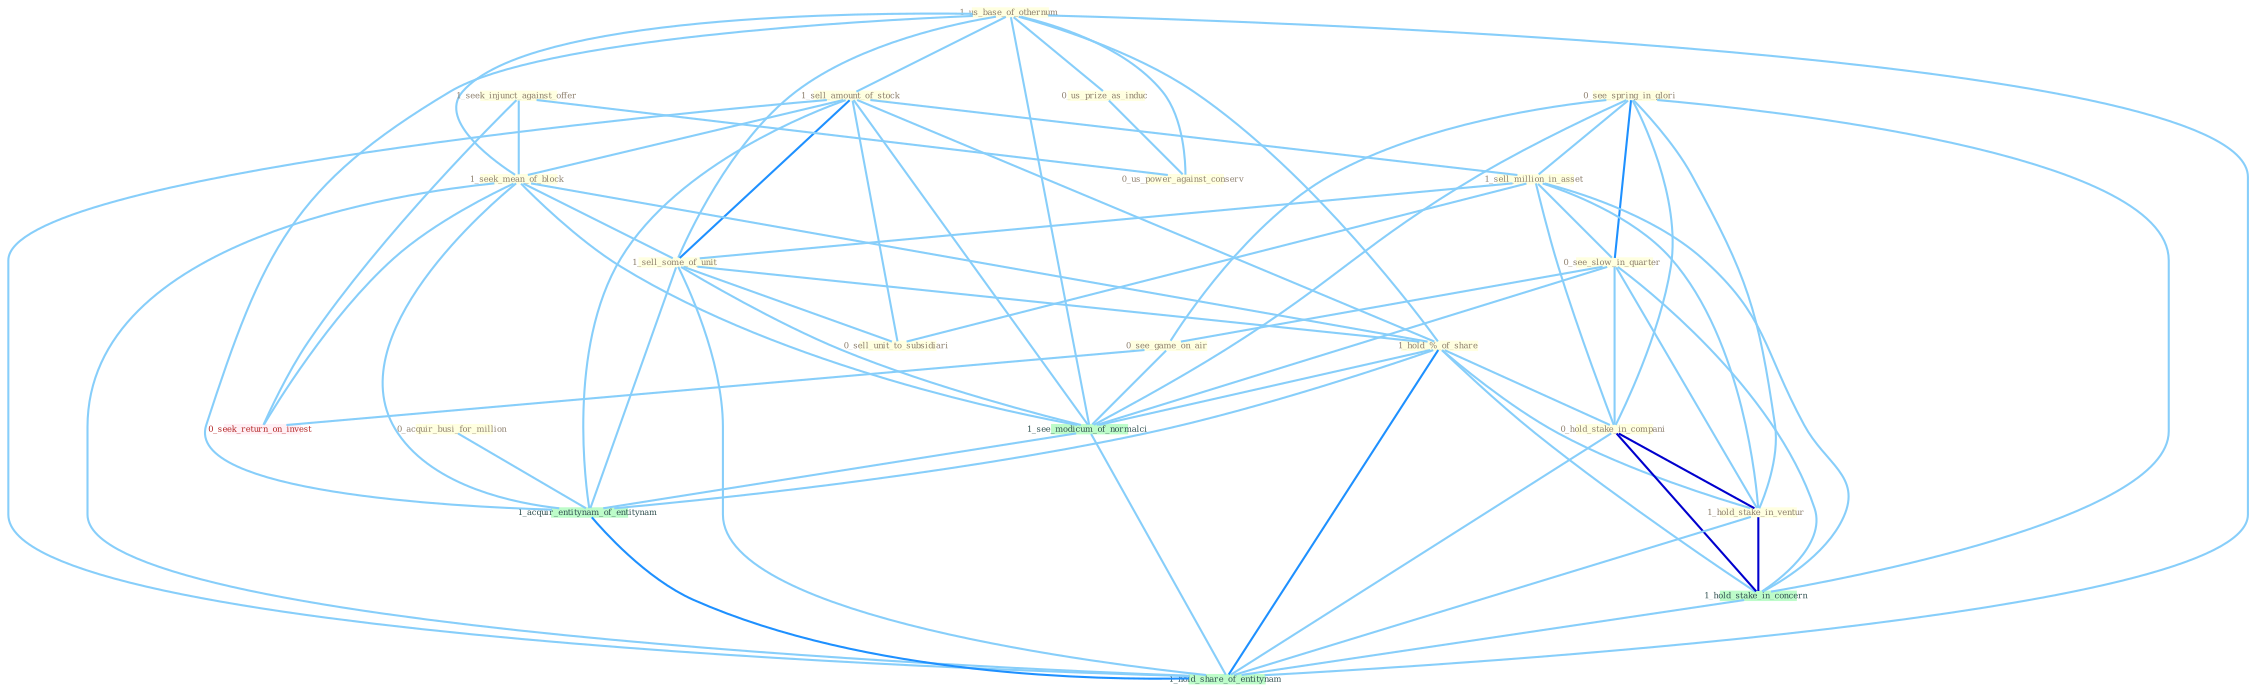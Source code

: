 Graph G{ 
    node
    [shape=polygon,style=filled,width=.5,height=.06,color="#BDFCC9",fixedsize=true,fontsize=4,
    fontcolor="#2f4f4f"];
    {node
    [color="#ffffe0", fontcolor="#8b7d6b"] "1_us_base_of_othernum " "0_us_prize_as_induc " "0_see_spring_in_glori " "1_sell_amount_of_stock " "1_seek_injunct_against_offer " "0_us_power_against_conserv " "1_sell_million_in_asset " "1_seek_mean_of_block " "1_sell_some_of_unit " "0_see_slow_in_quarter " "0_sell_unit_to_subsidiari " "1_hold_%_of_share " "0_acquir_busi_for_million " "0_hold_stake_in_compani " "0_see_game_on_air " "1_hold_stake_in_ventur "}
{node [color="#fff0f5", fontcolor="#b22222"] "0_seek_return_on_invest "}
edge [color="#B0E2FF"];

	"1_us_base_of_othernum " -- "0_us_prize_as_induc " [w="1", color="#87cefa" ];
	"1_us_base_of_othernum " -- "1_sell_amount_of_stock " [w="1", color="#87cefa" ];
	"1_us_base_of_othernum " -- "0_us_power_against_conserv " [w="1", color="#87cefa" ];
	"1_us_base_of_othernum " -- "1_seek_mean_of_block " [w="1", color="#87cefa" ];
	"1_us_base_of_othernum " -- "1_sell_some_of_unit " [w="1", color="#87cefa" ];
	"1_us_base_of_othernum " -- "1_hold_%_of_share " [w="1", color="#87cefa" ];
	"1_us_base_of_othernum " -- "1_see_modicum_of_normalci " [w="1", color="#87cefa" ];
	"1_us_base_of_othernum " -- "1_acquir_entitynam_of_entitynam " [w="1", color="#87cefa" ];
	"1_us_base_of_othernum " -- "1_hold_share_of_entitynam " [w="1", color="#87cefa" ];
	"0_us_prize_as_induc " -- "0_us_power_against_conserv " [w="1", color="#87cefa" ];
	"0_see_spring_in_glori " -- "1_sell_million_in_asset " [w="1", color="#87cefa" ];
	"0_see_spring_in_glori " -- "0_see_slow_in_quarter " [w="2", color="#1e90ff" , len=0.8];
	"0_see_spring_in_glori " -- "0_hold_stake_in_compani " [w="1", color="#87cefa" ];
	"0_see_spring_in_glori " -- "0_see_game_on_air " [w="1", color="#87cefa" ];
	"0_see_spring_in_glori " -- "1_hold_stake_in_ventur " [w="1", color="#87cefa" ];
	"0_see_spring_in_glori " -- "1_hold_stake_in_concern " [w="1", color="#87cefa" ];
	"0_see_spring_in_glori " -- "1_see_modicum_of_normalci " [w="1", color="#87cefa" ];
	"1_sell_amount_of_stock " -- "1_sell_million_in_asset " [w="1", color="#87cefa" ];
	"1_sell_amount_of_stock " -- "1_seek_mean_of_block " [w="1", color="#87cefa" ];
	"1_sell_amount_of_stock " -- "1_sell_some_of_unit " [w="2", color="#1e90ff" , len=0.8];
	"1_sell_amount_of_stock " -- "0_sell_unit_to_subsidiari " [w="1", color="#87cefa" ];
	"1_sell_amount_of_stock " -- "1_hold_%_of_share " [w="1", color="#87cefa" ];
	"1_sell_amount_of_stock " -- "1_see_modicum_of_normalci " [w="1", color="#87cefa" ];
	"1_sell_amount_of_stock " -- "1_acquir_entitynam_of_entitynam " [w="1", color="#87cefa" ];
	"1_sell_amount_of_stock " -- "1_hold_share_of_entitynam " [w="1", color="#87cefa" ];
	"1_seek_injunct_against_offer " -- "0_us_power_against_conserv " [w="1", color="#87cefa" ];
	"1_seek_injunct_against_offer " -- "1_seek_mean_of_block " [w="1", color="#87cefa" ];
	"1_seek_injunct_against_offer " -- "0_seek_return_on_invest " [w="1", color="#87cefa" ];
	"1_sell_million_in_asset " -- "1_sell_some_of_unit " [w="1", color="#87cefa" ];
	"1_sell_million_in_asset " -- "0_see_slow_in_quarter " [w="1", color="#87cefa" ];
	"1_sell_million_in_asset " -- "0_sell_unit_to_subsidiari " [w="1", color="#87cefa" ];
	"1_sell_million_in_asset " -- "0_hold_stake_in_compani " [w="1", color="#87cefa" ];
	"1_sell_million_in_asset " -- "1_hold_stake_in_ventur " [w="1", color="#87cefa" ];
	"1_sell_million_in_asset " -- "1_hold_stake_in_concern " [w="1", color="#87cefa" ];
	"1_seek_mean_of_block " -- "1_sell_some_of_unit " [w="1", color="#87cefa" ];
	"1_seek_mean_of_block " -- "1_hold_%_of_share " [w="1", color="#87cefa" ];
	"1_seek_mean_of_block " -- "0_seek_return_on_invest " [w="1", color="#87cefa" ];
	"1_seek_mean_of_block " -- "1_see_modicum_of_normalci " [w="1", color="#87cefa" ];
	"1_seek_mean_of_block " -- "1_acquir_entitynam_of_entitynam " [w="1", color="#87cefa" ];
	"1_seek_mean_of_block " -- "1_hold_share_of_entitynam " [w="1", color="#87cefa" ];
	"1_sell_some_of_unit " -- "0_sell_unit_to_subsidiari " [w="1", color="#87cefa" ];
	"1_sell_some_of_unit " -- "1_hold_%_of_share " [w="1", color="#87cefa" ];
	"1_sell_some_of_unit " -- "1_see_modicum_of_normalci " [w="1", color="#87cefa" ];
	"1_sell_some_of_unit " -- "1_acquir_entitynam_of_entitynam " [w="1", color="#87cefa" ];
	"1_sell_some_of_unit " -- "1_hold_share_of_entitynam " [w="1", color="#87cefa" ];
	"0_see_slow_in_quarter " -- "0_hold_stake_in_compani " [w="1", color="#87cefa" ];
	"0_see_slow_in_quarter " -- "0_see_game_on_air " [w="1", color="#87cefa" ];
	"0_see_slow_in_quarter " -- "1_hold_stake_in_ventur " [w="1", color="#87cefa" ];
	"0_see_slow_in_quarter " -- "1_hold_stake_in_concern " [w="1", color="#87cefa" ];
	"0_see_slow_in_quarter " -- "1_see_modicum_of_normalci " [w="1", color="#87cefa" ];
	"1_hold_%_of_share " -- "0_hold_stake_in_compani " [w="1", color="#87cefa" ];
	"1_hold_%_of_share " -- "1_hold_stake_in_ventur " [w="1", color="#87cefa" ];
	"1_hold_%_of_share " -- "1_hold_stake_in_concern " [w="1", color="#87cefa" ];
	"1_hold_%_of_share " -- "1_see_modicum_of_normalci " [w="1", color="#87cefa" ];
	"1_hold_%_of_share " -- "1_acquir_entitynam_of_entitynam " [w="1", color="#87cefa" ];
	"1_hold_%_of_share " -- "1_hold_share_of_entitynam " [w="2", color="#1e90ff" , len=0.8];
	"0_acquir_busi_for_million " -- "1_acquir_entitynam_of_entitynam " [w="1", color="#87cefa" ];
	"0_hold_stake_in_compani " -- "1_hold_stake_in_ventur " [w="3", color="#0000cd" , len=0.6];
	"0_hold_stake_in_compani " -- "1_hold_stake_in_concern " [w="3", color="#0000cd" , len=0.6];
	"0_hold_stake_in_compani " -- "1_hold_share_of_entitynam " [w="1", color="#87cefa" ];
	"0_see_game_on_air " -- "0_seek_return_on_invest " [w="1", color="#87cefa" ];
	"0_see_game_on_air " -- "1_see_modicum_of_normalci " [w="1", color="#87cefa" ];
	"1_hold_stake_in_ventur " -- "1_hold_stake_in_concern " [w="3", color="#0000cd" , len=0.6];
	"1_hold_stake_in_ventur " -- "1_hold_share_of_entitynam " [w="1", color="#87cefa" ];
	"1_hold_stake_in_concern " -- "1_hold_share_of_entitynam " [w="1", color="#87cefa" ];
	"1_see_modicum_of_normalci " -- "1_acquir_entitynam_of_entitynam " [w="1", color="#87cefa" ];
	"1_see_modicum_of_normalci " -- "1_hold_share_of_entitynam " [w="1", color="#87cefa" ];
	"1_acquir_entitynam_of_entitynam " -- "1_hold_share_of_entitynam " [w="2", color="#1e90ff" , len=0.8];
}